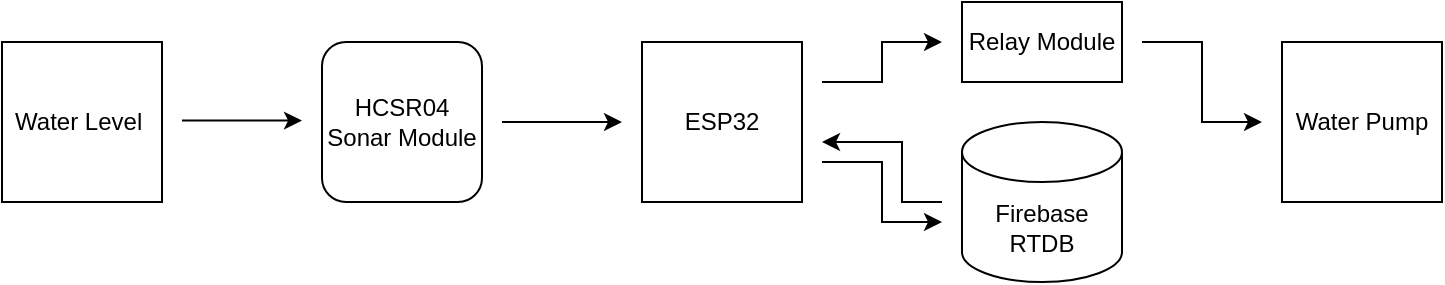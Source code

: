 <mxfile version="21.3.4" type="device">
  <diagram name="Page-1" id="ue9gtNWL3YXjvOsM27Ju">
    <mxGraphModel dx="1248" dy="219" grid="1" gridSize="10" guides="1" tooltips="1" connect="1" arrows="1" fold="1" page="1" pageScale="1" pageWidth="850" pageHeight="1100" math="0" shadow="0">
      <root>
        <mxCell id="0" />
        <mxCell id="1" parent="0" />
        <mxCell id="aYaWt4IIcAkiLAU3Wgnh-2" value="HCSR04 Sonar Module" style="rounded=1;whiteSpace=wrap;html=1;" parent="1" vertex="1">
          <mxGeometry x="80" y="160" width="80" height="80" as="geometry" />
        </mxCell>
        <mxCell id="aYaWt4IIcAkiLAU3Wgnh-4" value="ESP32" style="rounded=0;whiteSpace=wrap;html=1;" parent="1" vertex="1">
          <mxGeometry x="240" y="160" width="80" height="80" as="geometry" />
        </mxCell>
        <mxCell id="aYaWt4IIcAkiLAU3Wgnh-5" value="Firebase&lt;br&gt;RTDB" style="shape=cylinder3;whiteSpace=wrap;html=1;boundedLbl=1;backgroundOutline=1;size=15;" parent="1" vertex="1">
          <mxGeometry x="400" y="200" width="80" height="80" as="geometry" />
        </mxCell>
        <mxCell id="aYaWt4IIcAkiLAU3Wgnh-6" value="Water Level&amp;nbsp;" style="rounded=0;whiteSpace=wrap;html=1;" parent="1" vertex="1">
          <mxGeometry x="-80" y="160" width="80" height="80" as="geometry" />
        </mxCell>
        <mxCell id="aYaWt4IIcAkiLAU3Wgnh-7" value="Relay Module" style="rounded=0;whiteSpace=wrap;html=1;" parent="1" vertex="1">
          <mxGeometry x="400" y="140" width="80" height="40" as="geometry" />
        </mxCell>
        <mxCell id="aYaWt4IIcAkiLAU3Wgnh-8" value="Water Pump" style="rounded=0;whiteSpace=wrap;html=1;" parent="1" vertex="1">
          <mxGeometry x="560" y="160" width="80" height="80" as="geometry" />
        </mxCell>
        <mxCell id="aYaWt4IIcAkiLAU3Wgnh-9" value="" style="endArrow=classic;html=1;rounded=0;" parent="1" edge="1">
          <mxGeometry width="50" height="50" relative="1" as="geometry">
            <mxPoint x="10" y="199.31" as="sourcePoint" />
            <mxPoint x="70" y="199.31" as="targetPoint" />
          </mxGeometry>
        </mxCell>
        <mxCell id="aYaWt4IIcAkiLAU3Wgnh-11" value="" style="endArrow=classic;html=1;rounded=0;" parent="1" edge="1">
          <mxGeometry width="50" height="50" relative="1" as="geometry">
            <mxPoint x="170" y="200" as="sourcePoint" />
            <mxPoint x="230" y="200" as="targetPoint" />
          </mxGeometry>
        </mxCell>
        <mxCell id="aYaWt4IIcAkiLAU3Wgnh-14" value="" style="endArrow=classic;html=1;rounded=0;" parent="1" edge="1">
          <mxGeometry width="50" height="50" relative="1" as="geometry">
            <mxPoint x="330" y="180" as="sourcePoint" />
            <mxPoint x="390" y="160" as="targetPoint" />
            <Array as="points">
              <mxPoint x="360" y="180" />
              <mxPoint x="360" y="160" />
            </Array>
          </mxGeometry>
        </mxCell>
        <mxCell id="aYaWt4IIcAkiLAU3Wgnh-16" value="" style="endArrow=classic;html=1;rounded=0;" parent="1" edge="1">
          <mxGeometry width="50" height="50" relative="1" as="geometry">
            <mxPoint x="330" y="220" as="sourcePoint" />
            <mxPoint x="390" y="250" as="targetPoint" />
            <Array as="points">
              <mxPoint x="360" y="220" />
              <mxPoint x="360" y="250" />
            </Array>
          </mxGeometry>
        </mxCell>
        <mxCell id="aYaWt4IIcAkiLAU3Wgnh-17" value="" style="endArrow=classic;html=1;rounded=0;" parent="1" edge="1">
          <mxGeometry width="50" height="50" relative="1" as="geometry">
            <mxPoint x="390" y="240" as="sourcePoint" />
            <mxPoint x="330" y="210" as="targetPoint" />
            <Array as="points">
              <mxPoint x="370" y="240" />
              <mxPoint x="370" y="210" />
            </Array>
          </mxGeometry>
        </mxCell>
        <mxCell id="aYaWt4IIcAkiLAU3Wgnh-18" value="" style="endArrow=classic;html=1;rounded=0;" parent="1" edge="1">
          <mxGeometry width="50" height="50" relative="1" as="geometry">
            <mxPoint x="490" y="160" as="sourcePoint" />
            <mxPoint x="550" y="200" as="targetPoint" />
            <Array as="points">
              <mxPoint x="520" y="160" />
              <mxPoint x="520" y="200" />
            </Array>
          </mxGeometry>
        </mxCell>
      </root>
    </mxGraphModel>
  </diagram>
</mxfile>
